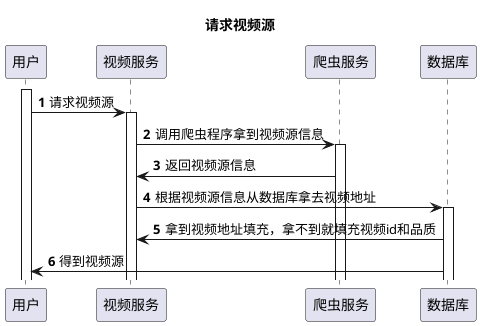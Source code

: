 @startuml
'https://plantuml.com/sequence-diagram
title 请求视频源
participant 视频服务 as v order 20
participant 用户 as u order 10
participant 爬虫服务 as p order 30
participant 数据库 as d order 40

autonumber
activate u
u->v: 请求视频源
activate v
v->p: 调用爬虫程序拿到视频源信息
activate p
p->v: 返回视频源信息
v->d: 根据视频源信息从数据库拿去视频地址
activate d
d->v: 拿到视频地址填充，拿不到就填充视频id和品质
d->u: 得到视频源

@enduml